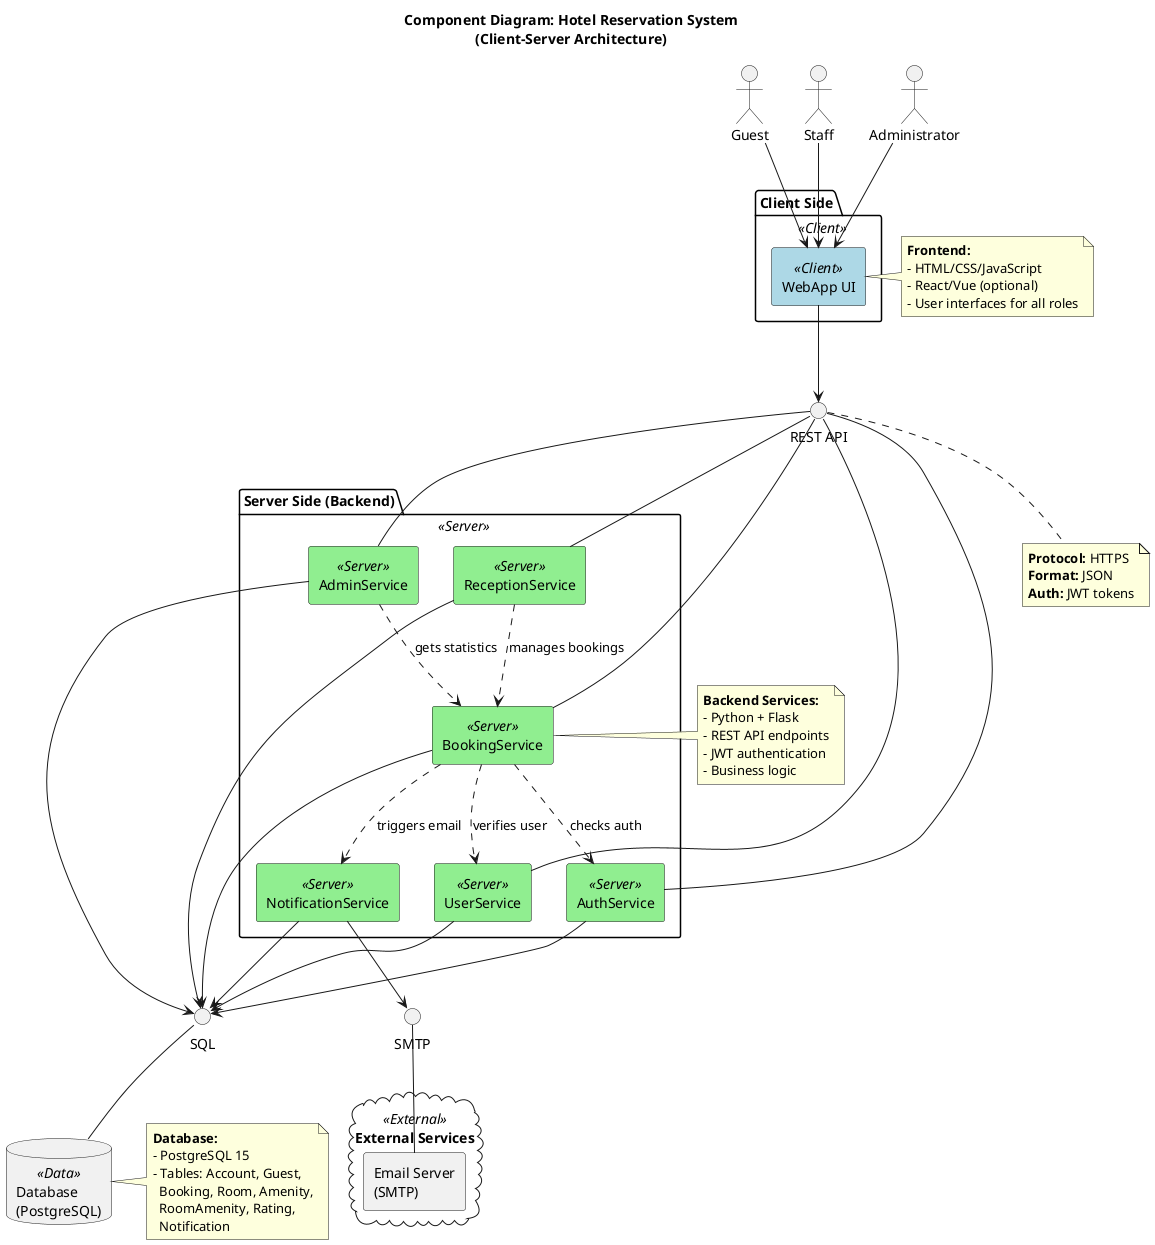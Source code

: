 ## Component Diagram

![Component Diagram](https://uml.planttext.com/plantuml/png/VLLDZzis4BthLmnyQTPTPz53BujW4Na_4YysZclP3Ofs3pGrbWbJf4fIsowA_FVCY9IY3TRrmHZEUngz-U3elG_2XRRMcJygqmWdQf2sRgn14uhmh14SoY1CfV4r2loN0VtcGXuhPrjJNbjjtRjtrreHUdK53wewXBbkyNLUWUu9NS_xu13DwyGR4KHF-mErjl-yphlzDw0pGlVSbJB7x6kM1HKeb-j1zuqI5MLo2HzjG0rhzAH416KD5Cy-OFsNUHEJc4MDa3jvK86AqJeyop8XWtNmeKKVabq4iTydEozhPPGFJj0fongIAIg4IGm9XIfn0gConJB--GLtUTF0Tl4u1eKd3oSnX4cIE0oyuHgWASyuu53F571kBJMjOhUI-3XcKDHv4LbRIlu4PPieUHiE9oXvJ-6SJt4OYxGrIcouq2Ue0nxfInlKNadnFqyi2ovEIHEo4vwgSvCiQk7A-b0vB7vxwCgJfeYUkPbdcTIsBM7IZmoay9wPepbAfRojXOeST1Iv-BHPdJrog0vW1J_1ojadwabviSQ_M-MmX8MXE7j1KJFLcp1PtnORo5UB2J-_uDCO9RKH8EE5drwP0BAoh1i-cCskU3owwUiFByQlTsRRHMV6zyqBcBNDB9ssBqxvonC76pk63esTNK2EpgAt8piVsp5KVnm5wbtB4Pl_wDJrQl1pvjq_8x7q_EgtRod70Yw1kaFpWXvQ6keUoHcH1vH73u8ckVSlsH-SgYfq7h2BzbqKC-RCg8MXQ-TX5s-JJtaCU8N10stIG2LNqcUPeQK2ZlSFs3tNdYTeEhrpbhffoilfjFFCuEFcqyF5TL5St8idKKYdcf2GDT8ckVYzfGjkEpb2doM8hoiCS-5XJpqMMeEpciQCuWE__qSLwR9FfsbV3EF-NStgEHmexv_XJWj_x8MaMGLwfh7qMf-0-o-RhfYqfDBzJC2yzSgWzw1jfUH9GTJMAAY_hoCXmxM5NtvDletOKNgNa4j9-pwSnzrxtg7q8OYjEOUrjVKvv3KQ5Pvxb9sz2zQabPW96k-N7wNkR0YsPgrnngDSkkJ1Igj9BlLli-hhUcTTBG9xxulFo-JalTcvg5Z1Kjt73NfF9drxlm40)


@startuml
skinparam componentStyle rectangle
skinparam component {
    BackgroundColor<<Client>> LightBlue
    BackgroundColor<<Server>> LightGreen
    BackgroundColor<<Data>> LightYellow
    BackgroundColor<<External>> LightPink
}

title Component Diagram: Hotel Reservation System\n(Client-Server Architecture)

actor Guest
actor Staff
actor Administrator

package "Client Side" <<Client>> {
    [WebApp UI] <<Client>> as UI
}

package "Server Side (Backend)" <<Server>> {
    [BookingService] <<Server>> as BS
    [UserService] <<Server>> as US
    [AuthService] <<Server>> as AS
    [AdminService] <<Server>> as Admin
    [ReceptionService] <<Server>> as Reception
    [NotificationService] <<Server>> as NS
}

database "Database\n(PostgreSQL)" <<Data>> as DB

cloud "External Services" <<External>> {
    [Email Server\n(SMTP)] as Email
}

' Provided/Required Interfaces
interface "REST API" as IREST
interface "SQL" as ISQL
interface "SMTP" as ISMTP

Guest --> UI
Staff --> UI
Administrator --> UI

UI --> IREST
BS -up- IREST
US -up- IREST
AS -up- IREST
Admin -up- IREST
Reception -up- IREST

BS --> ISQL
US --> ISQL
AS --> ISQL
Admin --> ISQL
Reception --> ISQL
NS --> ISQL
ISQL -- DB

NS --> ISMTP
ISMTP -- Email

BS ..> US : verifies user
BS ..> AS : checks auth
BS ..> NS : triggers email
Reception ..> BS : manages bookings
Admin ..> BS : gets statistics

note right of UI
    **Frontend:**
    - HTML/CSS/JavaScript
    - React/Vue (optional)
    - User interfaces for all roles
end note

note right of BS
    **Backend Services:**
    - Python + Flask
    - REST API endpoints
    - JWT authentication
    - Business logic
end note

note right of DB
    **Database:**
    - PostgreSQL 15
    - Tables: Account, Guest,
      Booking, Room, Amenity,
      RoomAmenity, Rating,
      Notification
end note

note bottom of IREST
    **Protocol:** HTTPS
    **Format:** JSON
    **Auth:** JWT tokens
end note

@enduml